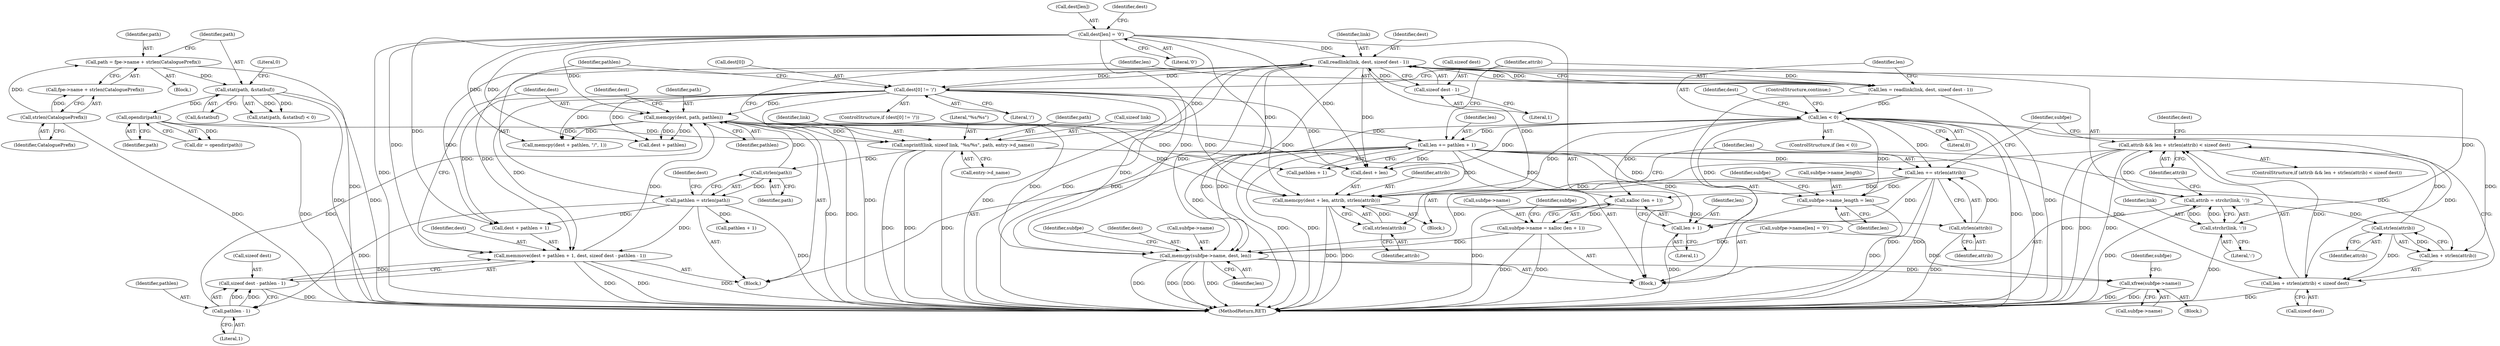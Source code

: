 digraph "0_libxfont_5bf703700ee4a5d6eae20da07cb7a29369667aef@API" {
"1000269" [label="(Call,len += strlen(attrib))"];
"1000271" [label="(Call,strlen(attrib))"];
"1000262" [label="(Call,memcpy(dest + len, attrib, strlen(attrib)))"];
"1000202" [label="(Call,dest[len] = '\0')"];
"1000190" [label="(Call,readlink(link, dest, sizeof dest - 1))"];
"1000179" [label="(Call,snprintf(link, sizeof link, \"%s/%s\", path, entry->d_name))"];
"1000231" [label="(Call,memcpy(dest, path, pathlen))"];
"1000208" [label="(Call,dest[0] != '/')"];
"1000218" [label="(Call,memmove(dest + pathlen + 1, dest, sizeof dest - pathlen - 1))"];
"1000214" [label="(Call,pathlen = strlen(path))"];
"1000216" [label="(Call,strlen(path))"];
"1000225" [label="(Call,sizeof dest - pathlen - 1)"];
"1000228" [label="(Call,pathlen - 1)"];
"1000156" [label="(Call,opendir(path))"];
"1000132" [label="(Call,stat(path, &statbuf))"];
"1000121" [label="(Call,path = fpe->name + strlen(CataloguePrefix))"];
"1000127" [label="(Call,strlen(CataloguePrefix))"];
"1000193" [label="(Call,sizeof dest - 1)"];
"1000198" [label="(Call,len < 0)"];
"1000188" [label="(Call,len = readlink(link, dest, sizeof dest - 1))"];
"1000241" [label="(Call,len += pathlen + 1)"];
"1000267" [label="(Call,strlen(attrib))"];
"1000252" [label="(Call,attrib && len + strlen(attrib) < sizeof dest)"];
"1000257" [label="(Call,strlen(attrib))"];
"1000246" [label="(Call,attrib = strchr(link, ':'))"];
"1000248" [label="(Call,strchr(link, ':'))"];
"1000254" [label="(Call,len + strlen(attrib) < sizeof dest)"];
"1000291" [label="(Call,subfpe->name_length = len)"];
"1000300" [label="(Call,xalloc (len + 1))"];
"1000296" [label="(Call,subfpe->name = xalloc (len + 1))"];
"1000312" [label="(Call,memcpy(subfpe->name, dest, len))"];
"1000336" [label="(Call,xfree(subfpe->name))"];
"1000301" [label="(Call,len + 1)"];
"1000157" [label="(Identifier,path)"];
"1000298" [label="(Identifier,subfpe)"];
"1000221" [label="(Call,pathlen + 1)"];
"1000179" [label="(Call,snprintf(link, sizeof link, \"%s/%s\", path, entry->d_name))"];
"1000303" [label="(Literal,1)"];
"1000317" [label="(Identifier,len)"];
"1000133" [label="(Identifier,path)"];
"1000193" [label="(Call,sizeof dest - 1)"];
"1000272" [label="(Identifier,attrib)"];
"1000230" [label="(Literal,1)"];
"1000235" [label="(Call,memcpy(dest + pathlen, \"/\", 1))"];
"1000209" [label="(Call,dest[0])"];
"1000247" [label="(Identifier,attrib)"];
"1000341" [label="(Identifier,subfpe)"];
"1000185" [label="(Call,entry->d_name)"];
"1000194" [label="(Call,sizeof dest)"];
"1000208" [label="(Call,dest[0] != '/')"];
"1000255" [label="(Call,len + strlen(attrib))"];
"1000190" [label="(Call,readlink(link, dest, sizeof dest - 1))"];
"1000218" [label="(Call,memmove(dest + pathlen + 1, dest, sizeof dest - pathlen - 1))"];
"1000321" [label="(Identifier,subfpe)"];
"1000232" [label="(Identifier,dest)"];
"1000263" [label="(Call,dest + len)"];
"1000217" [label="(Identifier,path)"];
"1000123" [label="(Call,fpe->name + strlen(CataloguePrefix))"];
"1000104" [label="(Block,)"];
"1000204" [label="(Identifier,dest)"];
"1000262" [label="(Call,memcpy(dest + len, attrib, strlen(attrib)))"];
"1000215" [label="(Identifier,pathlen)"];
"1000127" [label="(Call,strlen(CataloguePrefix))"];
"1000196" [label="(Literal,1)"];
"1000181" [label="(Call,sizeof link)"];
"1000261" [label="(Block,)"];
"1000191" [label="(Identifier,link)"];
"1000212" [label="(Literal,'/')"];
"1000225" [label="(Call,sizeof dest - pathlen - 1)"];
"1000295" [label="(Identifier,len)"];
"1000296" [label="(Call,subfpe->name = xalloc (len + 1))"];
"1000318" [label="(Call,subfpe->name[len] = '\0')"];
"1000237" [label="(Identifier,dest)"];
"1000156" [label="(Call,opendir(path))"];
"1000203" [label="(Call,dest[len])"];
"1000192" [label="(Identifier,dest)"];
"1000251" [label="(ControlStructure,if (attrib && len + strlen(attrib) < sizeof dest))"];
"1000264" [label="(Identifier,dest)"];
"1000236" [label="(Call,dest + pathlen)"];
"1000242" [label="(Identifier,len)"];
"1000202" [label="(Call,dest[len] = '\0')"];
"1000122" [label="(Identifier,path)"];
"1000249" [label="(Identifier,link)"];
"1000210" [label="(Identifier,dest)"];
"1000154" [label="(Call,dir = opendir(path))"];
"1000258" [label="(Identifier,attrib)"];
"1000270" [label="(Identifier,len)"];
"1000180" [label="(Identifier,link)"];
"1000201" [label="(ControlStructure,continue;)"];
"1000134" [label="(Call,&statbuf)"];
"1000380" [label="(MethodReturn,RET)"];
"1000268" [label="(Identifier,attrib)"];
"1000214" [label="(Call,pathlen = strlen(path))"];
"1000228" [label="(Call,pathlen - 1)"];
"1000219" [label="(Call,dest + pathlen + 1)"];
"1000312" [label="(Call,memcpy(subfpe->name, dest, len))"];
"1000229" [label="(Identifier,pathlen)"];
"1000252" [label="(Call,attrib && len + strlen(attrib) < sizeof dest)"];
"1000316" [label="(Identifier,dest)"];
"1000243" [label="(Call,pathlen + 1)"];
"1000246" [label="(Call,attrib = strchr(link, ':'))"];
"1000248" [label="(Call,strchr(link, ':'))"];
"1000297" [label="(Call,subfpe->name)"];
"1000189" [label="(Identifier,len)"];
"1000198" [label="(Call,len < 0)"];
"1000231" [label="(Call,memcpy(dest, path, pathlen))"];
"1000301" [label="(Call,len + 1)"];
"1000302" [label="(Identifier,len)"];
"1000259" [label="(Call,sizeof dest)"];
"1000336" [label="(Call,xfree(subfpe->name))"];
"1000337" [label="(Call,subfpe->name)"];
"1000121" [label="(Call,path = fpe->name + strlen(CataloguePrefix))"];
"1000183" [label="(Literal,\"%s/%s\")"];
"1000257" [label="(Call,strlen(attrib))"];
"1000267" [label="(Call,strlen(attrib))"];
"1000300" [label="(Call,xalloc (len + 1))"];
"1000233" [label="(Identifier,path)"];
"1000128" [label="(Identifier,CataloguePrefix)"];
"1000206" [label="(Literal,'\0')"];
"1000241" [label="(Call,len += pathlen + 1)"];
"1000271" [label="(Call,strlen(attrib))"];
"1000266" [label="(Identifier,attrib)"];
"1000292" [label="(Call,subfpe->name_length)"];
"1000184" [label="(Identifier,path)"];
"1000136" [label="(Literal,0)"];
"1000213" [label="(Block,)"];
"1000224" [label="(Identifier,dest)"];
"1000226" [label="(Call,sizeof dest)"];
"1000274" [label="(Identifier,subfpe)"];
"1000216" [label="(Call,strlen(path))"];
"1000178" [label="(Block,)"];
"1000132" [label="(Call,stat(path, &statbuf))"];
"1000199" [label="(Identifier,len)"];
"1000306" [label="(Identifier,subfpe)"];
"1000188" [label="(Call,len = readlink(link, dest, sizeof dest - 1))"];
"1000234" [label="(Identifier,pathlen)"];
"1000131" [label="(Call,stat(path, &statbuf) < 0)"];
"1000220" [label="(Identifier,dest)"];
"1000200" [label="(Literal,0)"];
"1000313" [label="(Call,subfpe->name)"];
"1000207" [label="(ControlStructure,if (dest[0] != '/'))"];
"1000291" [label="(Call,subfpe->name_length = len)"];
"1000253" [label="(Identifier,attrib)"];
"1000197" [label="(ControlStructure,if (len < 0))"];
"1000250" [label="(Literal,':')"];
"1000269" [label="(Call,len += strlen(attrib))"];
"1000254" [label="(Call,len + strlen(attrib) < sizeof dest)"];
"1000335" [label="(Block,)"];
"1000269" -> "1000261"  [label="AST: "];
"1000269" -> "1000271"  [label="CFG: "];
"1000270" -> "1000269"  [label="AST: "];
"1000271" -> "1000269"  [label="AST: "];
"1000274" -> "1000269"  [label="CFG: "];
"1000269" -> "1000380"  [label="DDG: "];
"1000269" -> "1000380"  [label="DDG: "];
"1000271" -> "1000269"  [label="DDG: "];
"1000198" -> "1000269"  [label="DDG: "];
"1000241" -> "1000269"  [label="DDG: "];
"1000269" -> "1000291"  [label="DDG: "];
"1000269" -> "1000300"  [label="DDG: "];
"1000269" -> "1000301"  [label="DDG: "];
"1000269" -> "1000312"  [label="DDG: "];
"1000271" -> "1000272"  [label="CFG: "];
"1000272" -> "1000271"  [label="AST: "];
"1000271" -> "1000380"  [label="DDG: "];
"1000262" -> "1000271"  [label="DDG: "];
"1000262" -> "1000261"  [label="AST: "];
"1000262" -> "1000267"  [label="CFG: "];
"1000263" -> "1000262"  [label="AST: "];
"1000266" -> "1000262"  [label="AST: "];
"1000267" -> "1000262"  [label="AST: "];
"1000270" -> "1000262"  [label="CFG: "];
"1000262" -> "1000380"  [label="DDG: "];
"1000262" -> "1000380"  [label="DDG: "];
"1000202" -> "1000262"  [label="DDG: "];
"1000190" -> "1000262"  [label="DDG: "];
"1000208" -> "1000262"  [label="DDG: "];
"1000231" -> "1000262"  [label="DDG: "];
"1000198" -> "1000262"  [label="DDG: "];
"1000241" -> "1000262"  [label="DDG: "];
"1000267" -> "1000262"  [label="DDG: "];
"1000202" -> "1000178"  [label="AST: "];
"1000202" -> "1000206"  [label="CFG: "];
"1000203" -> "1000202"  [label="AST: "];
"1000206" -> "1000202"  [label="AST: "];
"1000210" -> "1000202"  [label="CFG: "];
"1000202" -> "1000380"  [label="DDG: "];
"1000202" -> "1000190"  [label="DDG: "];
"1000202" -> "1000218"  [label="DDG: "];
"1000202" -> "1000219"  [label="DDG: "];
"1000202" -> "1000231"  [label="DDG: "];
"1000202" -> "1000235"  [label="DDG: "];
"1000202" -> "1000236"  [label="DDG: "];
"1000202" -> "1000263"  [label="DDG: "];
"1000202" -> "1000312"  [label="DDG: "];
"1000190" -> "1000188"  [label="AST: "];
"1000190" -> "1000193"  [label="CFG: "];
"1000191" -> "1000190"  [label="AST: "];
"1000192" -> "1000190"  [label="AST: "];
"1000193" -> "1000190"  [label="AST: "];
"1000188" -> "1000190"  [label="CFG: "];
"1000190" -> "1000380"  [label="DDG: "];
"1000190" -> "1000380"  [label="DDG: "];
"1000190" -> "1000380"  [label="DDG: "];
"1000190" -> "1000188"  [label="DDG: "];
"1000190" -> "1000188"  [label="DDG: "];
"1000190" -> "1000188"  [label="DDG: "];
"1000179" -> "1000190"  [label="DDG: "];
"1000208" -> "1000190"  [label="DDG: "];
"1000193" -> "1000190"  [label="DDG: "];
"1000190" -> "1000208"  [label="DDG: "];
"1000190" -> "1000218"  [label="DDG: "];
"1000190" -> "1000219"  [label="DDG: "];
"1000190" -> "1000248"  [label="DDG: "];
"1000190" -> "1000263"  [label="DDG: "];
"1000190" -> "1000312"  [label="DDG: "];
"1000179" -> "1000178"  [label="AST: "];
"1000179" -> "1000185"  [label="CFG: "];
"1000180" -> "1000179"  [label="AST: "];
"1000181" -> "1000179"  [label="AST: "];
"1000183" -> "1000179"  [label="AST: "];
"1000184" -> "1000179"  [label="AST: "];
"1000185" -> "1000179"  [label="AST: "];
"1000189" -> "1000179"  [label="CFG: "];
"1000179" -> "1000380"  [label="DDG: "];
"1000179" -> "1000380"  [label="DDG: "];
"1000179" -> "1000380"  [label="DDG: "];
"1000231" -> "1000179"  [label="DDG: "];
"1000156" -> "1000179"  [label="DDG: "];
"1000179" -> "1000216"  [label="DDG: "];
"1000231" -> "1000213"  [label="AST: "];
"1000231" -> "1000234"  [label="CFG: "];
"1000232" -> "1000231"  [label="AST: "];
"1000233" -> "1000231"  [label="AST: "];
"1000234" -> "1000231"  [label="AST: "];
"1000237" -> "1000231"  [label="CFG: "];
"1000231" -> "1000380"  [label="DDG: "];
"1000231" -> "1000380"  [label="DDG: "];
"1000208" -> "1000231"  [label="DDG: "];
"1000218" -> "1000231"  [label="DDG: "];
"1000216" -> "1000231"  [label="DDG: "];
"1000228" -> "1000231"  [label="DDG: "];
"1000231" -> "1000235"  [label="DDG: "];
"1000231" -> "1000235"  [label="DDG: "];
"1000231" -> "1000236"  [label="DDG: "];
"1000231" -> "1000236"  [label="DDG: "];
"1000231" -> "1000241"  [label="DDG: "];
"1000231" -> "1000243"  [label="DDG: "];
"1000231" -> "1000263"  [label="DDG: "];
"1000231" -> "1000312"  [label="DDG: "];
"1000208" -> "1000207"  [label="AST: "];
"1000208" -> "1000212"  [label="CFG: "];
"1000209" -> "1000208"  [label="AST: "];
"1000212" -> "1000208"  [label="AST: "];
"1000215" -> "1000208"  [label="CFG: "];
"1000247" -> "1000208"  [label="CFG: "];
"1000208" -> "1000380"  [label="DDG: "];
"1000208" -> "1000380"  [label="DDG: "];
"1000208" -> "1000218"  [label="DDG: "];
"1000208" -> "1000219"  [label="DDG: "];
"1000208" -> "1000235"  [label="DDG: "];
"1000208" -> "1000236"  [label="DDG: "];
"1000208" -> "1000263"  [label="DDG: "];
"1000208" -> "1000312"  [label="DDG: "];
"1000218" -> "1000213"  [label="AST: "];
"1000218" -> "1000225"  [label="CFG: "];
"1000219" -> "1000218"  [label="AST: "];
"1000224" -> "1000218"  [label="AST: "];
"1000225" -> "1000218"  [label="AST: "];
"1000232" -> "1000218"  [label="CFG: "];
"1000218" -> "1000380"  [label="DDG: "];
"1000218" -> "1000380"  [label="DDG: "];
"1000218" -> "1000380"  [label="DDG: "];
"1000214" -> "1000218"  [label="DDG: "];
"1000225" -> "1000218"  [label="DDG: "];
"1000214" -> "1000213"  [label="AST: "];
"1000214" -> "1000216"  [label="CFG: "];
"1000215" -> "1000214"  [label="AST: "];
"1000216" -> "1000214"  [label="AST: "];
"1000220" -> "1000214"  [label="CFG: "];
"1000214" -> "1000380"  [label="DDG: "];
"1000216" -> "1000214"  [label="DDG: "];
"1000214" -> "1000219"  [label="DDG: "];
"1000214" -> "1000221"  [label="DDG: "];
"1000214" -> "1000228"  [label="DDG: "];
"1000216" -> "1000217"  [label="CFG: "];
"1000217" -> "1000216"  [label="AST: "];
"1000225" -> "1000228"  [label="CFG: "];
"1000226" -> "1000225"  [label="AST: "];
"1000228" -> "1000225"  [label="AST: "];
"1000225" -> "1000380"  [label="DDG: "];
"1000228" -> "1000225"  [label="DDG: "];
"1000228" -> "1000225"  [label="DDG: "];
"1000228" -> "1000230"  [label="CFG: "];
"1000229" -> "1000228"  [label="AST: "];
"1000230" -> "1000228"  [label="AST: "];
"1000156" -> "1000154"  [label="AST: "];
"1000156" -> "1000157"  [label="CFG: "];
"1000157" -> "1000156"  [label="AST: "];
"1000154" -> "1000156"  [label="CFG: "];
"1000156" -> "1000380"  [label="DDG: "];
"1000156" -> "1000154"  [label="DDG: "];
"1000132" -> "1000156"  [label="DDG: "];
"1000132" -> "1000131"  [label="AST: "];
"1000132" -> "1000134"  [label="CFG: "];
"1000133" -> "1000132"  [label="AST: "];
"1000134" -> "1000132"  [label="AST: "];
"1000136" -> "1000132"  [label="CFG: "];
"1000132" -> "1000380"  [label="DDG: "];
"1000132" -> "1000380"  [label="DDG: "];
"1000132" -> "1000131"  [label="DDG: "];
"1000132" -> "1000131"  [label="DDG: "];
"1000121" -> "1000132"  [label="DDG: "];
"1000121" -> "1000104"  [label="AST: "];
"1000121" -> "1000123"  [label="CFG: "];
"1000122" -> "1000121"  [label="AST: "];
"1000123" -> "1000121"  [label="AST: "];
"1000133" -> "1000121"  [label="CFG: "];
"1000121" -> "1000380"  [label="DDG: "];
"1000127" -> "1000121"  [label="DDG: "];
"1000127" -> "1000123"  [label="AST: "];
"1000127" -> "1000128"  [label="CFG: "];
"1000128" -> "1000127"  [label="AST: "];
"1000123" -> "1000127"  [label="CFG: "];
"1000127" -> "1000380"  [label="DDG: "];
"1000127" -> "1000123"  [label="DDG: "];
"1000193" -> "1000196"  [label="CFG: "];
"1000194" -> "1000193"  [label="AST: "];
"1000196" -> "1000193"  [label="AST: "];
"1000198" -> "1000197"  [label="AST: "];
"1000198" -> "1000200"  [label="CFG: "];
"1000199" -> "1000198"  [label="AST: "];
"1000200" -> "1000198"  [label="AST: "];
"1000201" -> "1000198"  [label="CFG: "];
"1000204" -> "1000198"  [label="CFG: "];
"1000198" -> "1000380"  [label="DDG: "];
"1000198" -> "1000380"  [label="DDG: "];
"1000188" -> "1000198"  [label="DDG: "];
"1000198" -> "1000241"  [label="DDG: "];
"1000198" -> "1000254"  [label="DDG: "];
"1000198" -> "1000255"  [label="DDG: "];
"1000198" -> "1000263"  [label="DDG: "];
"1000198" -> "1000291"  [label="DDG: "];
"1000198" -> "1000300"  [label="DDG: "];
"1000198" -> "1000301"  [label="DDG: "];
"1000198" -> "1000312"  [label="DDG: "];
"1000188" -> "1000178"  [label="AST: "];
"1000189" -> "1000188"  [label="AST: "];
"1000199" -> "1000188"  [label="CFG: "];
"1000188" -> "1000380"  [label="DDG: "];
"1000241" -> "1000213"  [label="AST: "];
"1000241" -> "1000243"  [label="CFG: "];
"1000242" -> "1000241"  [label="AST: "];
"1000243" -> "1000241"  [label="AST: "];
"1000247" -> "1000241"  [label="CFG: "];
"1000241" -> "1000380"  [label="DDG: "];
"1000241" -> "1000380"  [label="DDG: "];
"1000241" -> "1000254"  [label="DDG: "];
"1000241" -> "1000255"  [label="DDG: "];
"1000241" -> "1000263"  [label="DDG: "];
"1000241" -> "1000291"  [label="DDG: "];
"1000241" -> "1000300"  [label="DDG: "];
"1000241" -> "1000301"  [label="DDG: "];
"1000241" -> "1000312"  [label="DDG: "];
"1000267" -> "1000268"  [label="CFG: "];
"1000268" -> "1000267"  [label="AST: "];
"1000252" -> "1000267"  [label="DDG: "];
"1000252" -> "1000251"  [label="AST: "];
"1000252" -> "1000253"  [label="CFG: "];
"1000252" -> "1000254"  [label="CFG: "];
"1000253" -> "1000252"  [label="AST: "];
"1000254" -> "1000252"  [label="AST: "];
"1000264" -> "1000252"  [label="CFG: "];
"1000274" -> "1000252"  [label="CFG: "];
"1000252" -> "1000380"  [label="DDG: "];
"1000252" -> "1000380"  [label="DDG: "];
"1000252" -> "1000380"  [label="DDG: "];
"1000257" -> "1000252"  [label="DDG: "];
"1000246" -> "1000252"  [label="DDG: "];
"1000254" -> "1000252"  [label="DDG: "];
"1000257" -> "1000255"  [label="AST: "];
"1000257" -> "1000258"  [label="CFG: "];
"1000258" -> "1000257"  [label="AST: "];
"1000255" -> "1000257"  [label="CFG: "];
"1000257" -> "1000254"  [label="DDG: "];
"1000257" -> "1000255"  [label="DDG: "];
"1000246" -> "1000257"  [label="DDG: "];
"1000246" -> "1000178"  [label="AST: "];
"1000246" -> "1000248"  [label="CFG: "];
"1000247" -> "1000246"  [label="AST: "];
"1000248" -> "1000246"  [label="AST: "];
"1000253" -> "1000246"  [label="CFG: "];
"1000246" -> "1000380"  [label="DDG: "];
"1000248" -> "1000246"  [label="DDG: "];
"1000248" -> "1000246"  [label="DDG: "];
"1000248" -> "1000250"  [label="CFG: "];
"1000249" -> "1000248"  [label="AST: "];
"1000250" -> "1000248"  [label="AST: "];
"1000248" -> "1000380"  [label="DDG: "];
"1000254" -> "1000259"  [label="CFG: "];
"1000255" -> "1000254"  [label="AST: "];
"1000259" -> "1000254"  [label="AST: "];
"1000254" -> "1000380"  [label="DDG: "];
"1000291" -> "1000178"  [label="AST: "];
"1000291" -> "1000295"  [label="CFG: "];
"1000292" -> "1000291"  [label="AST: "];
"1000295" -> "1000291"  [label="AST: "];
"1000298" -> "1000291"  [label="CFG: "];
"1000291" -> "1000380"  [label="DDG: "];
"1000300" -> "1000296"  [label="AST: "];
"1000300" -> "1000301"  [label="CFG: "];
"1000301" -> "1000300"  [label="AST: "];
"1000296" -> "1000300"  [label="CFG: "];
"1000300" -> "1000380"  [label="DDG: "];
"1000300" -> "1000296"  [label="DDG: "];
"1000296" -> "1000178"  [label="AST: "];
"1000297" -> "1000296"  [label="AST: "];
"1000306" -> "1000296"  [label="CFG: "];
"1000296" -> "1000380"  [label="DDG: "];
"1000296" -> "1000380"  [label="DDG: "];
"1000296" -> "1000312"  [label="DDG: "];
"1000312" -> "1000178"  [label="AST: "];
"1000312" -> "1000317"  [label="CFG: "];
"1000313" -> "1000312"  [label="AST: "];
"1000316" -> "1000312"  [label="AST: "];
"1000317" -> "1000312"  [label="AST: "];
"1000321" -> "1000312"  [label="CFG: "];
"1000312" -> "1000380"  [label="DDG: "];
"1000312" -> "1000380"  [label="DDG: "];
"1000312" -> "1000380"  [label="DDG: "];
"1000312" -> "1000380"  [label="DDG: "];
"1000318" -> "1000312"  [label="DDG: "];
"1000312" -> "1000336"  [label="DDG: "];
"1000336" -> "1000335"  [label="AST: "];
"1000336" -> "1000337"  [label="CFG: "];
"1000337" -> "1000336"  [label="AST: "];
"1000341" -> "1000336"  [label="CFG: "];
"1000336" -> "1000380"  [label="DDG: "];
"1000336" -> "1000380"  [label="DDG: "];
"1000318" -> "1000336"  [label="DDG: "];
"1000301" -> "1000303"  [label="CFG: "];
"1000302" -> "1000301"  [label="AST: "];
"1000303" -> "1000301"  [label="AST: "];
"1000301" -> "1000380"  [label="DDG: "];
}
